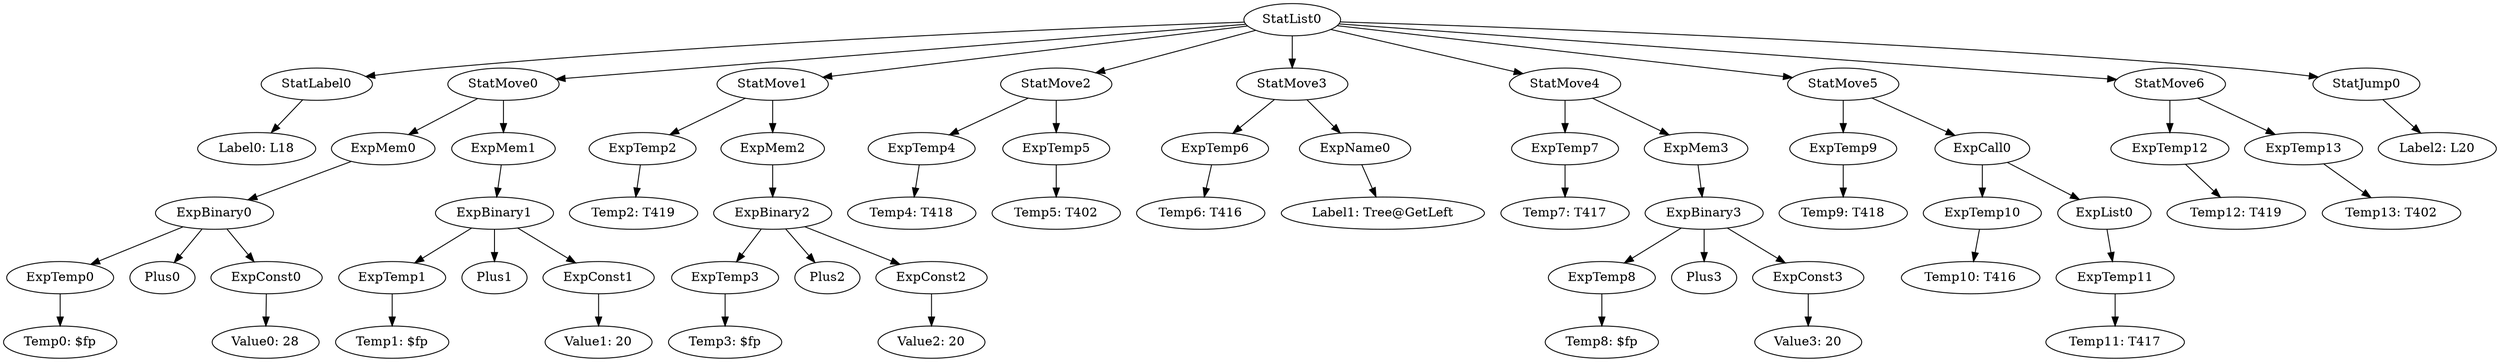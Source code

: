 digraph {
	ordering = out;
	ExpTemp13 -> "Temp13: T402";
	StatMove6 -> ExpTemp12;
	StatMove6 -> ExpTemp13;
	ExpList0 -> ExpTemp11;
	ExpTemp9 -> "Temp9: T418";
	ExpMem3 -> ExpBinary3;
	ExpConst3 -> "Value3: 20";
	ExpBinary3 -> ExpTemp8;
	ExpBinary3 -> Plus3;
	ExpBinary3 -> ExpConst3;
	ExpName0 -> "Label1: Tree@GetLeft";
	StatMove5 -> ExpTemp9;
	StatMove5 -> ExpCall0;
	ExpConst1 -> "Value1: 20";
	ExpTemp8 -> "Temp8: $fp";
	StatMove1 -> ExpTemp2;
	StatMove1 -> ExpMem2;
	ExpBinary1 -> ExpTemp1;
	ExpBinary1 -> Plus1;
	ExpBinary1 -> ExpConst1;
	StatMove4 -> ExpTemp7;
	StatMove4 -> ExpMem3;
	ExpMem0 -> ExpBinary0;
	ExpConst0 -> "Value0: 28";
	ExpMem1 -> ExpBinary1;
	StatLabel0 -> "Label0: L18";
	StatList0 -> StatLabel0;
	StatList0 -> StatMove0;
	StatList0 -> StatMove1;
	StatList0 -> StatMove2;
	StatList0 -> StatMove3;
	StatList0 -> StatMove4;
	StatList0 -> StatMove5;
	StatList0 -> StatMove6;
	StatList0 -> StatJump0;
	ExpTemp0 -> "Temp0: $fp";
	StatJump0 -> "Label2: L20";
	ExpCall0 -> ExpTemp10;
	ExpCall0 -> ExpList0;
	ExpMem2 -> ExpBinary2;
	StatMove0 -> ExpMem0;
	StatMove0 -> ExpMem1;
	ExpTemp12 -> "Temp12: T419";
	ExpBinary0 -> ExpTemp0;
	ExpBinary0 -> Plus0;
	ExpBinary0 -> ExpConst0;
	ExpTemp10 -> "Temp10: T416";
	ExpTemp2 -> "Temp2: T419";
	StatMove2 -> ExpTemp4;
	StatMove2 -> ExpTemp5;
	ExpTemp3 -> "Temp3: $fp";
	ExpBinary2 -> ExpTemp3;
	ExpBinary2 -> Plus2;
	ExpBinary2 -> ExpConst2;
	ExpTemp7 -> "Temp7: T417";
	ExpTemp4 -> "Temp4: T418";
	ExpConst2 -> "Value2: 20";
	ExpTemp6 -> "Temp6: T416";
	ExpTemp1 -> "Temp1: $fp";
	ExpTemp5 -> "Temp5: T402";
	ExpTemp11 -> "Temp11: T417";
	StatMove3 -> ExpTemp6;
	StatMove3 -> ExpName0;
}

